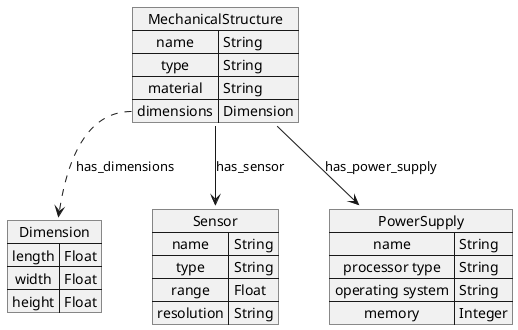 @startuml


map MechanicalStructure {
    name=>String
    type=>String
    material=>String
    dimensions =>Dimension
}



map Dimension{
    length=>Float
    width=>Float
    height=>Float
}



map Sensor {
    name=>String
    type=>String
    range=>Float
    resolution =>String
}

map PowerSupply {
    name=>String
    processor type=>String
    operating system=>String
    memory =>Integer
}

MechanicalStructure::dimensions ..> Dimension : has_dimensions
MechanicalStructure --> Sensor : has_sensor
MechanicalStructure --> PowerSupply : has_power_supply


@enduml